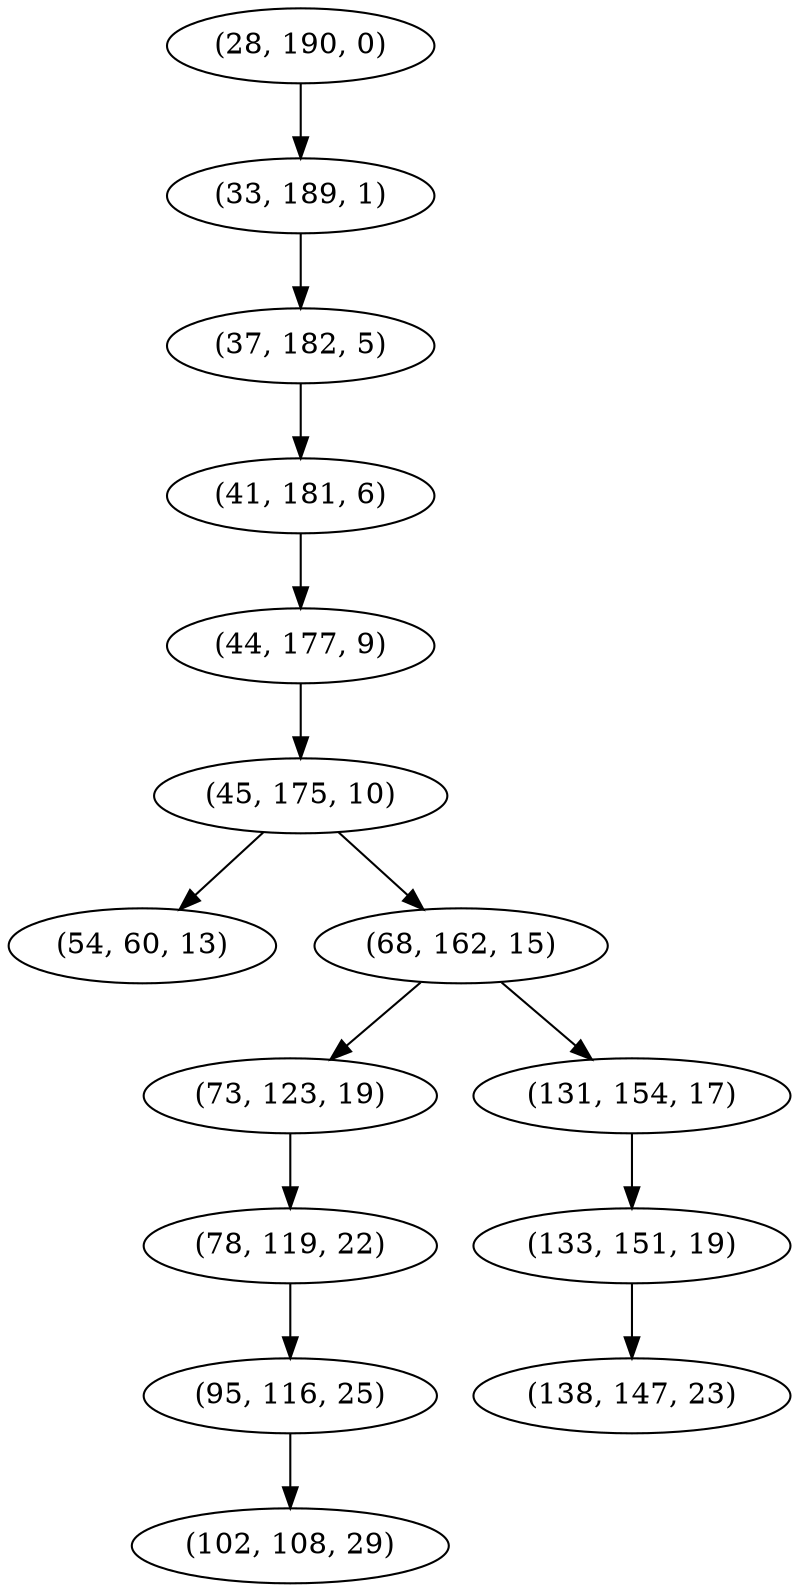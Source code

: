 digraph tree {
    "(28, 190, 0)";
    "(33, 189, 1)";
    "(37, 182, 5)";
    "(41, 181, 6)";
    "(44, 177, 9)";
    "(45, 175, 10)";
    "(54, 60, 13)";
    "(68, 162, 15)";
    "(73, 123, 19)";
    "(78, 119, 22)";
    "(95, 116, 25)";
    "(102, 108, 29)";
    "(131, 154, 17)";
    "(133, 151, 19)";
    "(138, 147, 23)";
    "(28, 190, 0)" -> "(33, 189, 1)";
    "(33, 189, 1)" -> "(37, 182, 5)";
    "(37, 182, 5)" -> "(41, 181, 6)";
    "(41, 181, 6)" -> "(44, 177, 9)";
    "(44, 177, 9)" -> "(45, 175, 10)";
    "(45, 175, 10)" -> "(54, 60, 13)";
    "(45, 175, 10)" -> "(68, 162, 15)";
    "(68, 162, 15)" -> "(73, 123, 19)";
    "(68, 162, 15)" -> "(131, 154, 17)";
    "(73, 123, 19)" -> "(78, 119, 22)";
    "(78, 119, 22)" -> "(95, 116, 25)";
    "(95, 116, 25)" -> "(102, 108, 29)";
    "(131, 154, 17)" -> "(133, 151, 19)";
    "(133, 151, 19)" -> "(138, 147, 23)";
}
